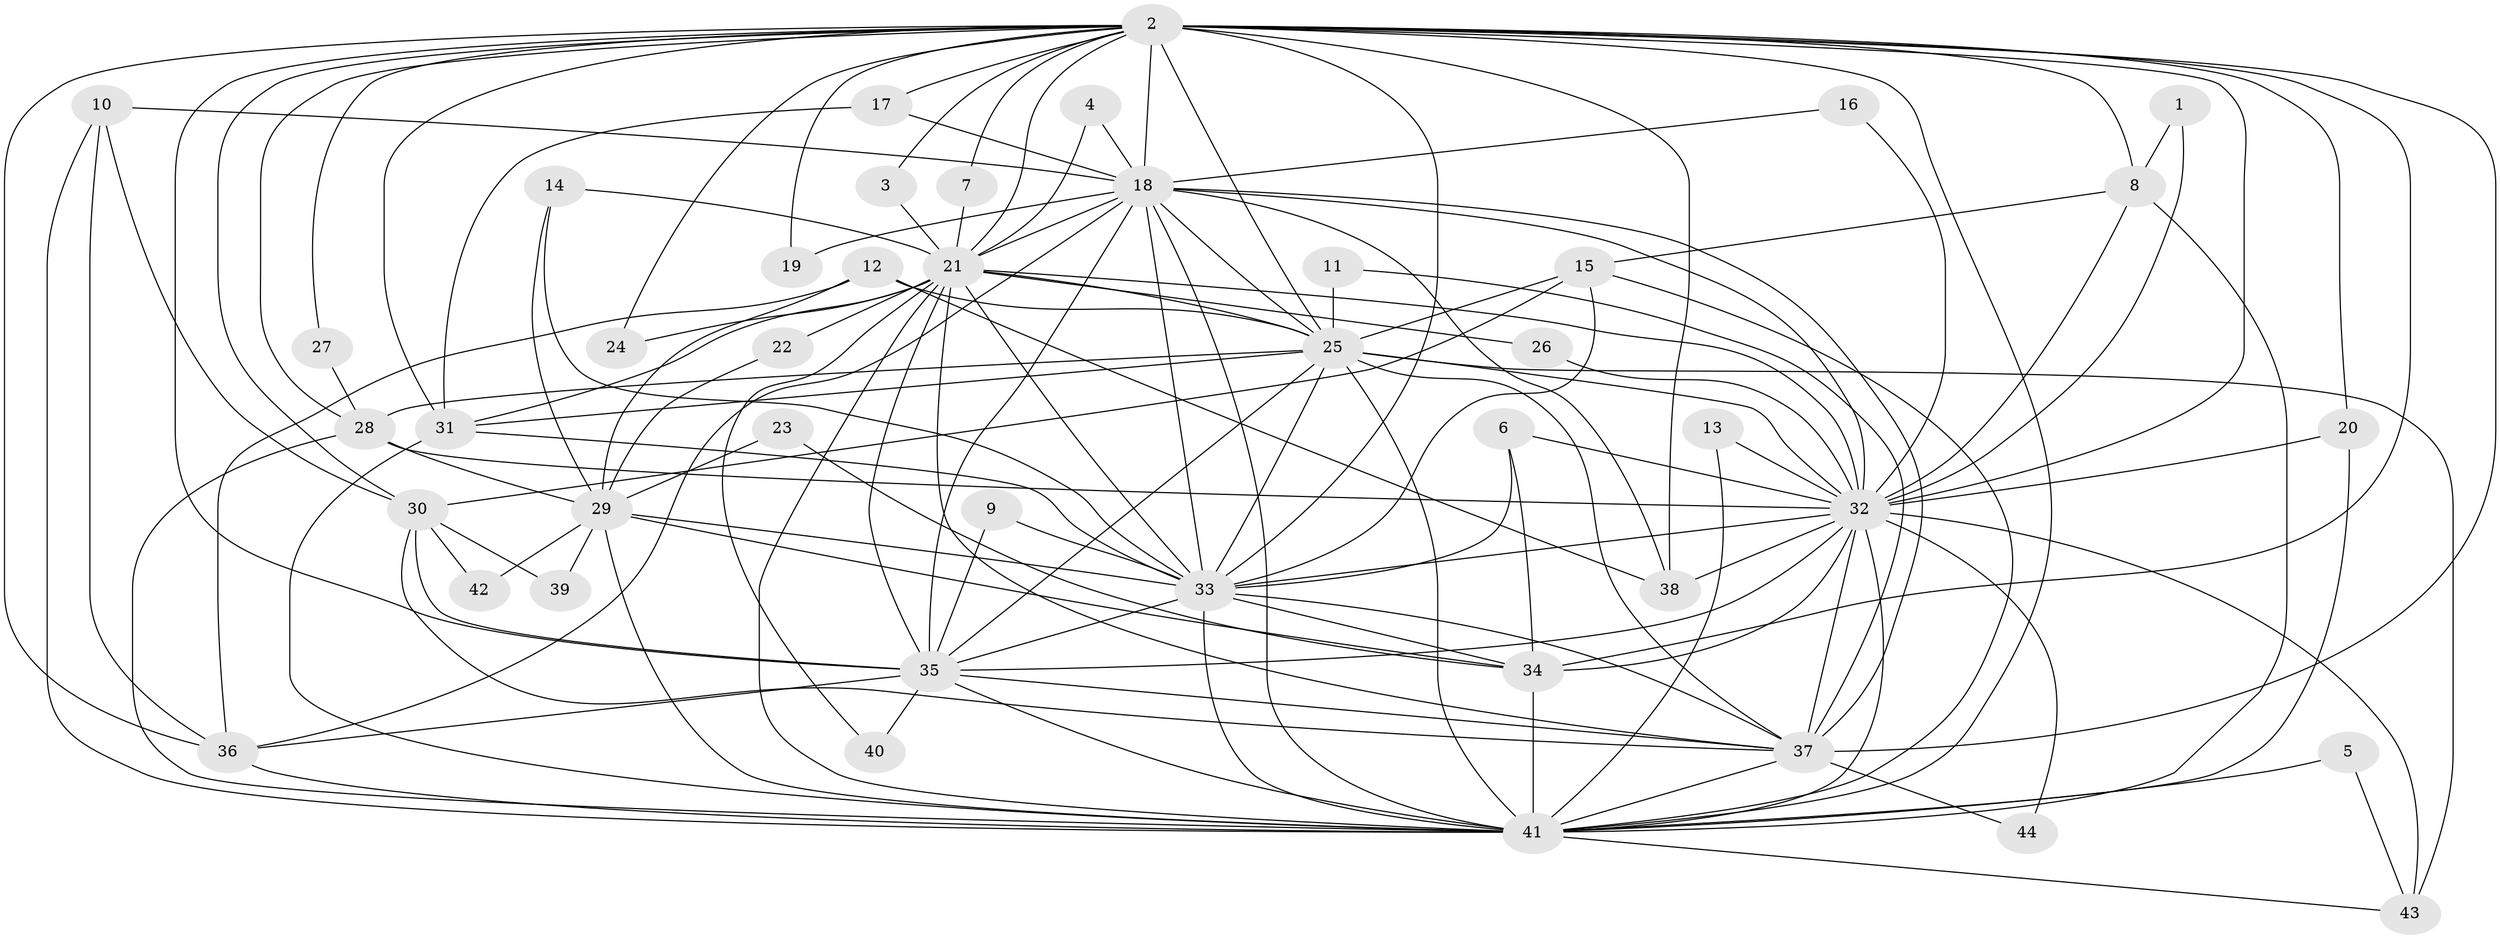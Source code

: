 // original degree distribution, {16: 0.011363636363636364, 18: 0.022727272727272728, 19: 0.011363636363636364, 17: 0.022727272727272728, 26: 0.011363636363636364, 14: 0.011363636363636364, 22: 0.011363636363636364, 23: 0.011363636363636364, 5: 0.056818181818181816, 3: 0.11363636363636363, 2: 0.5681818181818182, 4: 0.13636363636363635, 9: 0.011363636363636364}
// Generated by graph-tools (version 1.1) at 2025/25/03/09/25 03:25:38]
// undirected, 44 vertices, 132 edges
graph export_dot {
graph [start="1"]
  node [color=gray90,style=filled];
  1;
  2;
  3;
  4;
  5;
  6;
  7;
  8;
  9;
  10;
  11;
  12;
  13;
  14;
  15;
  16;
  17;
  18;
  19;
  20;
  21;
  22;
  23;
  24;
  25;
  26;
  27;
  28;
  29;
  30;
  31;
  32;
  33;
  34;
  35;
  36;
  37;
  38;
  39;
  40;
  41;
  42;
  43;
  44;
  1 -- 8 [weight=1.0];
  1 -- 32 [weight=1.0];
  2 -- 3 [weight=1.0];
  2 -- 7 [weight=1.0];
  2 -- 8 [weight=1.0];
  2 -- 17 [weight=2.0];
  2 -- 18 [weight=3.0];
  2 -- 19 [weight=1.0];
  2 -- 20 [weight=1.0];
  2 -- 21 [weight=2.0];
  2 -- 24 [weight=1.0];
  2 -- 25 [weight=2.0];
  2 -- 27 [weight=1.0];
  2 -- 28 [weight=1.0];
  2 -- 30 [weight=1.0];
  2 -- 31 [weight=1.0];
  2 -- 32 [weight=2.0];
  2 -- 33 [weight=2.0];
  2 -- 34 [weight=1.0];
  2 -- 35 [weight=2.0];
  2 -- 36 [weight=1.0];
  2 -- 37 [weight=2.0];
  2 -- 38 [weight=1.0];
  2 -- 41 [weight=2.0];
  3 -- 21 [weight=1.0];
  4 -- 18 [weight=1.0];
  4 -- 21 [weight=1.0];
  5 -- 41 [weight=1.0];
  5 -- 43 [weight=1.0];
  6 -- 32 [weight=1.0];
  6 -- 33 [weight=2.0];
  6 -- 34 [weight=1.0];
  7 -- 21 [weight=1.0];
  8 -- 15 [weight=1.0];
  8 -- 32 [weight=1.0];
  8 -- 41 [weight=1.0];
  9 -- 33 [weight=1.0];
  9 -- 35 [weight=1.0];
  10 -- 18 [weight=1.0];
  10 -- 30 [weight=1.0];
  10 -- 36 [weight=1.0];
  10 -- 41 [weight=1.0];
  11 -- 25 [weight=1.0];
  11 -- 37 [weight=1.0];
  12 -- 25 [weight=1.0];
  12 -- 29 [weight=1.0];
  12 -- 36 [weight=1.0];
  12 -- 38 [weight=1.0];
  13 -- 32 [weight=1.0];
  13 -- 41 [weight=1.0];
  14 -- 21 [weight=1.0];
  14 -- 29 [weight=1.0];
  14 -- 33 [weight=1.0];
  15 -- 25 [weight=1.0];
  15 -- 30 [weight=1.0];
  15 -- 33 [weight=1.0];
  15 -- 41 [weight=1.0];
  16 -- 18 [weight=1.0];
  16 -- 32 [weight=1.0];
  17 -- 18 [weight=1.0];
  17 -- 31 [weight=1.0];
  18 -- 19 [weight=1.0];
  18 -- 21 [weight=2.0];
  18 -- 25 [weight=1.0];
  18 -- 32 [weight=1.0];
  18 -- 33 [weight=2.0];
  18 -- 35 [weight=3.0];
  18 -- 36 [weight=1.0];
  18 -- 37 [weight=2.0];
  18 -- 38 [weight=1.0];
  18 -- 41 [weight=2.0];
  20 -- 32 [weight=1.0];
  20 -- 41 [weight=2.0];
  21 -- 22 [weight=1.0];
  21 -- 24 [weight=1.0];
  21 -- 25 [weight=1.0];
  21 -- 26 [weight=1.0];
  21 -- 31 [weight=1.0];
  21 -- 32 [weight=1.0];
  21 -- 33 [weight=1.0];
  21 -- 35 [weight=1.0];
  21 -- 37 [weight=1.0];
  21 -- 40 [weight=1.0];
  21 -- 41 [weight=1.0];
  22 -- 29 [weight=1.0];
  23 -- 29 [weight=1.0];
  23 -- 34 [weight=1.0];
  25 -- 28 [weight=1.0];
  25 -- 31 [weight=1.0];
  25 -- 32 [weight=3.0];
  25 -- 33 [weight=1.0];
  25 -- 35 [weight=1.0];
  25 -- 37 [weight=1.0];
  25 -- 41 [weight=1.0];
  25 -- 43 [weight=1.0];
  26 -- 32 [weight=1.0];
  27 -- 28 [weight=1.0];
  28 -- 29 [weight=1.0];
  28 -- 32 [weight=1.0];
  28 -- 41 [weight=1.0];
  29 -- 33 [weight=1.0];
  29 -- 34 [weight=1.0];
  29 -- 39 [weight=1.0];
  29 -- 41 [weight=1.0];
  29 -- 42 [weight=1.0];
  30 -- 35 [weight=1.0];
  30 -- 37 [weight=1.0];
  30 -- 39 [weight=1.0];
  30 -- 42 [weight=1.0];
  31 -- 33 [weight=1.0];
  31 -- 41 [weight=1.0];
  32 -- 33 [weight=1.0];
  32 -- 34 [weight=1.0];
  32 -- 35 [weight=1.0];
  32 -- 37 [weight=1.0];
  32 -- 38 [weight=1.0];
  32 -- 41 [weight=1.0];
  32 -- 43 [weight=2.0];
  32 -- 44 [weight=1.0];
  33 -- 34 [weight=1.0];
  33 -- 35 [weight=1.0];
  33 -- 37 [weight=1.0];
  33 -- 41 [weight=1.0];
  34 -- 41 [weight=1.0];
  35 -- 36 [weight=2.0];
  35 -- 37 [weight=2.0];
  35 -- 40 [weight=1.0];
  35 -- 41 [weight=1.0];
  36 -- 41 [weight=1.0];
  37 -- 41 [weight=1.0];
  37 -- 44 [weight=1.0];
  41 -- 43 [weight=1.0];
}

